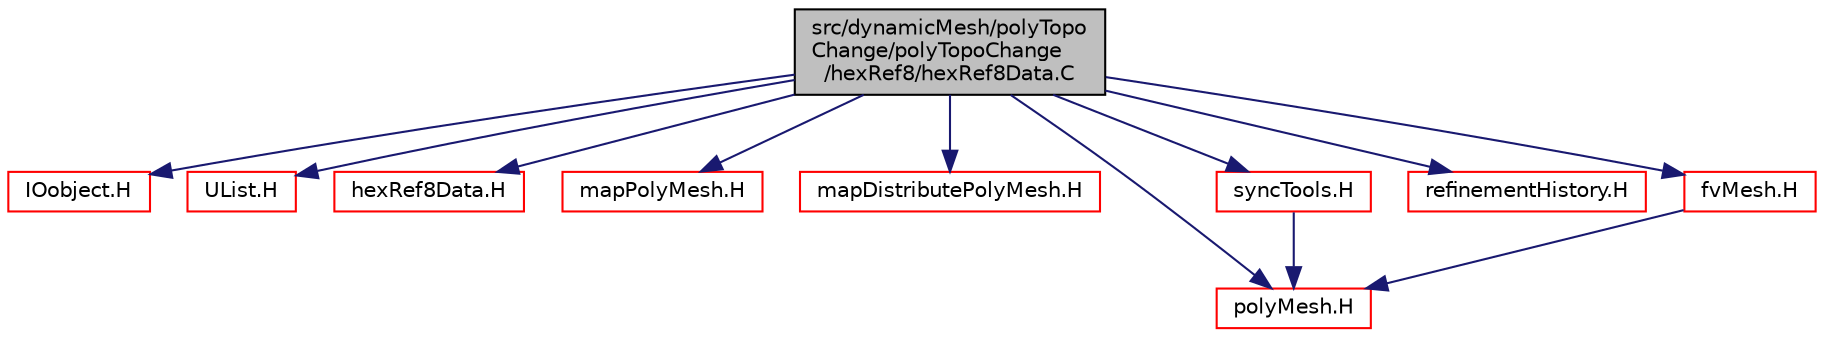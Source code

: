 digraph "src/dynamicMesh/polyTopoChange/polyTopoChange/hexRef8/hexRef8Data.C"
{
  bgcolor="transparent";
  edge [fontname="Helvetica",fontsize="10",labelfontname="Helvetica",labelfontsize="10"];
  node [fontname="Helvetica",fontsize="10",shape=record];
  Node0 [label="src/dynamicMesh/polyTopo\lChange/polyTopoChange\l/hexRef8/hexRef8Data.C",height=0.2,width=0.4,color="black", fillcolor="grey75", style="filled", fontcolor="black"];
  Node0 -> Node1 [color="midnightblue",fontsize="10",style="solid",fontname="Helvetica"];
  Node1 [label="IOobject.H",height=0.2,width=0.4,color="red",URL="$a09713.html"];
  Node0 -> Node57 [color="midnightblue",fontsize="10",style="solid",fontname="Helvetica"];
  Node57 [label="UList.H",height=0.2,width=0.4,color="red",URL="$a09461.html"];
  Node0 -> Node64 [color="midnightblue",fontsize="10",style="solid",fontname="Helvetica"];
  Node64 [label="hexRef8Data.H",height=0.2,width=0.4,color="red",URL="$a00761.html"];
  Node0 -> Node147 [color="midnightblue",fontsize="10",style="solid",fontname="Helvetica"];
  Node147 [label="mapPolyMesh.H",height=0.2,width=0.4,color="red",URL="$a12365.html"];
  Node0 -> Node171 [color="midnightblue",fontsize="10",style="solid",fontname="Helvetica"];
  Node171 [label="mapDistributePolyMesh.H",height=0.2,width=0.4,color="red",URL="$a12353.html"];
  Node0 -> Node220 [color="midnightblue",fontsize="10",style="solid",fontname="Helvetica"];
  Node220 [label="polyMesh.H",height=0.2,width=0.4,color="red",URL="$a12398.html"];
  Node0 -> Node272 [color="midnightblue",fontsize="10",style="solid",fontname="Helvetica"];
  Node272 [label="syncTools.H",height=0.2,width=0.4,color="red",URL="$a12536.html"];
  Node272 -> Node220 [color="midnightblue",fontsize="10",style="solid",fontname="Helvetica"];
  Node0 -> Node273 [color="midnightblue",fontsize="10",style="solid",fontname="Helvetica"];
  Node273 [label="refinementHistory.H",height=0.2,width=0.4,color="red",URL="$a00767.html"];
  Node0 -> Node274 [color="midnightblue",fontsize="10",style="solid",fontname="Helvetica"];
  Node274 [label="fvMesh.H",height=0.2,width=0.4,color="red",URL="$a03719.html"];
  Node274 -> Node220 [color="midnightblue",fontsize="10",style="solid",fontname="Helvetica"];
}
